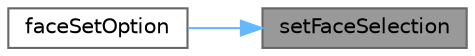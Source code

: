 digraph "setFaceSelection"
{
 // LATEX_PDF_SIZE
  bgcolor="transparent";
  edge [fontname=Helvetica,fontsize=10,labelfontname=Helvetica,labelfontsize=10];
  node [fontname=Helvetica,fontsize=10,shape=box,height=0.2,width=0.4];
  rankdir="RL";
  Node1 [id="Node000001",label="setFaceSelection",height=0.2,width=0.4,color="gray40", fillcolor="grey60", style="filled", fontcolor="black",tooltip=" "];
  Node1 -> Node2 [id="edge1_Node000001_Node000002",dir="back",color="steelblue1",style="solid",tooltip=" "];
  Node2 [id="Node000002",label="faceSetOption",height=0.2,width=0.4,color="grey40", fillcolor="white", style="filled",URL="$classFoam_1_1fa_1_1faceSetOption.html#ab0a0aaf7695282282e566dcb2ac9eb31",tooltip=" "];
}
